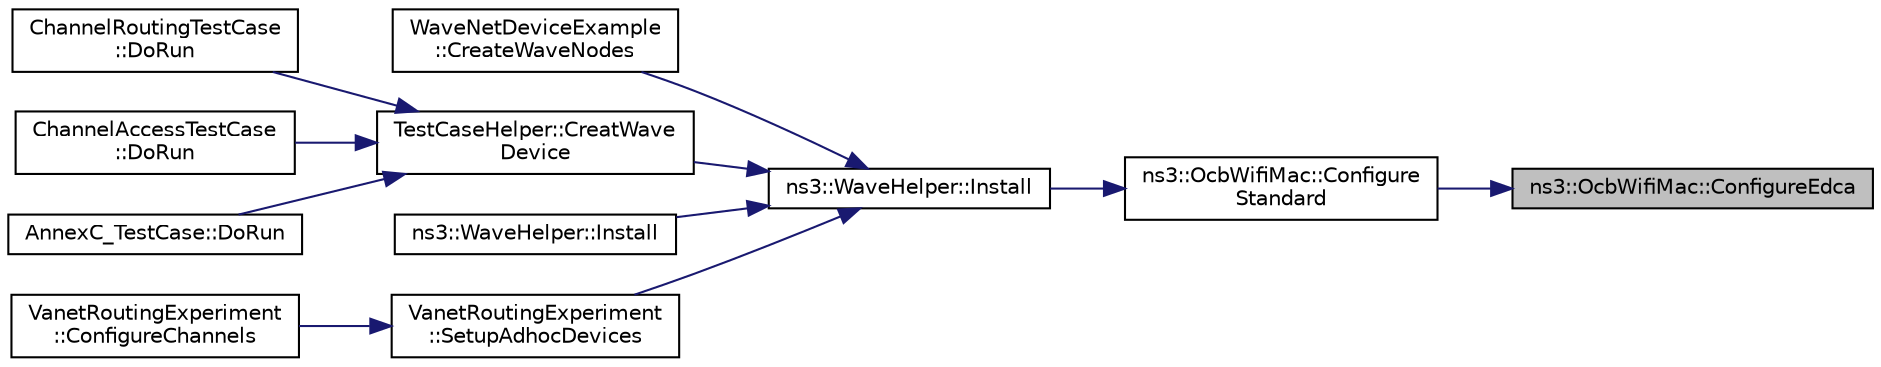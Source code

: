 digraph "ns3::OcbWifiMac::ConfigureEdca"
{
 // LATEX_PDF_SIZE
  edge [fontname="Helvetica",fontsize="10",labelfontname="Helvetica",labelfontsize="10"];
  node [fontname="Helvetica",fontsize="10",shape=record];
  rankdir="RL";
  Node1 [label="ns3::OcbWifiMac::ConfigureEdca",height=0.2,width=0.4,color="black", fillcolor="grey75", style="filled", fontcolor="black",tooltip=" "];
  Node1 -> Node2 [dir="back",color="midnightblue",fontsize="10",style="solid",fontname="Helvetica"];
  Node2 [label="ns3::OcbWifiMac::Configure\lStandard",height=0.2,width=0.4,color="black", fillcolor="white", style="filled",URL="$classns3_1_1_ocb_wifi_mac.html#af21336a3b77cc623fdc2b5b703b63dab",tooltip=" "];
  Node2 -> Node3 [dir="back",color="midnightblue",fontsize="10",style="solid",fontname="Helvetica"];
  Node3 [label="ns3::WaveHelper::Install",height=0.2,width=0.4,color="black", fillcolor="white", style="filled",URL="$classns3_1_1_wave_helper.html#a31155675aae4cc3ca5320664f15a967d",tooltip=" "];
  Node3 -> Node4 [dir="back",color="midnightblue",fontsize="10",style="solid",fontname="Helvetica"];
  Node4 [label="WaveNetDeviceExample\l::CreateWaveNodes",height=0.2,width=0.4,color="black", fillcolor="white", style="filled",URL="$class_wave_net_device_example.html#a825285810121c865230f6fafe6428081",tooltip="Create WAVE nodes function."];
  Node3 -> Node5 [dir="back",color="midnightblue",fontsize="10",style="solid",fontname="Helvetica"];
  Node5 [label="TestCaseHelper::CreatWave\lDevice",height=0.2,width=0.4,color="black", fillcolor="white", style="filled",URL="$class_test_case_helper.html#a24337801fa036883111fa1968606b57e",tooltip="Create WAVE device function."];
  Node5 -> Node6 [dir="back",color="midnightblue",fontsize="10",style="solid",fontname="Helvetica"];
  Node6 [label="ChannelRoutingTestCase\l::DoRun",height=0.2,width=0.4,color="black", fillcolor="white", style="filled",URL="$class_channel_routing_test_case.html#ab0f86da402dbe311e3ebb5915ffe7e85",tooltip="Implementation to actually run this TestCase."];
  Node5 -> Node7 [dir="back",color="midnightblue",fontsize="10",style="solid",fontname="Helvetica"];
  Node7 [label="ChannelAccessTestCase\l::DoRun",height=0.2,width=0.4,color="black", fillcolor="white", style="filled",URL="$class_channel_access_test_case.html#ad3169383a172cbaf1ed6b94adbe9d33a",tooltip="Implementation to actually run this TestCase."];
  Node5 -> Node8 [dir="back",color="midnightblue",fontsize="10",style="solid",fontname="Helvetica"];
  Node8 [label="AnnexC_TestCase::DoRun",height=0.2,width=0.4,color="black", fillcolor="white", style="filled",URL="$class_annex_c___test_case.html#a7b68ef07f88bcfece999dafba55020fa",tooltip="Implementation to actually run this TestCase."];
  Node3 -> Node9 [dir="back",color="midnightblue",fontsize="10",style="solid",fontname="Helvetica"];
  Node9 [label="ns3::WaveHelper::Install",height=0.2,width=0.4,color="black", fillcolor="white", style="filled",URL="$classns3_1_1_wave_helper.html#aa26286a649f48cf59d323ff0009ceced",tooltip=" "];
  Node3 -> Node10 [dir="back",color="midnightblue",fontsize="10",style="solid",fontname="Helvetica"];
  Node10 [label="VanetRoutingExperiment\l::SetupAdhocDevices",height=0.2,width=0.4,color="black", fillcolor="white", style="filled",URL="$class_vanet_routing_experiment.html#a8de4279cfaf91886970596e9ba8a4a75",tooltip="Set up the adhoc devices."];
  Node10 -> Node11 [dir="back",color="midnightblue",fontsize="10",style="solid",fontname="Helvetica"];
  Node11 [label="VanetRoutingExperiment\l::ConfigureChannels",height=0.2,width=0.4,color="black", fillcolor="white", style="filled",URL="$class_vanet_routing_experiment.html#adcb4d2d4146919dc6f2cbdc183068e6a",tooltip="Configure channels."];
}
